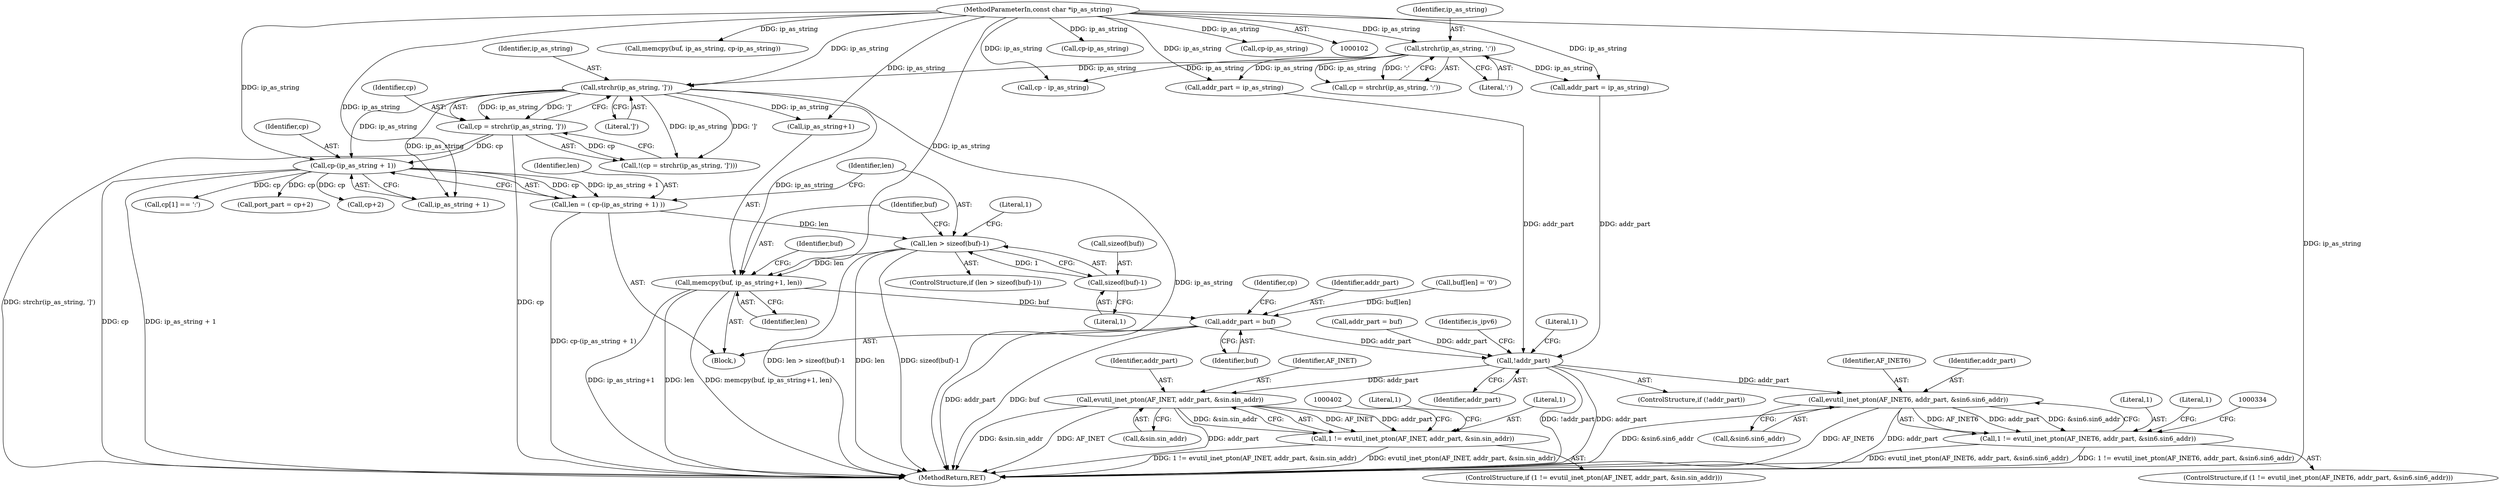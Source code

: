 digraph "0_libevent_329acc18a0768c21ba22522f01a5c7f46cacc4d5@API" {
"1000154" [label="(Call,memcpy(buf, ip_as_string+1, len))"];
"1000103" [label="(MethodParameterIn,const char *ip_as_string)"];
"1000129" [label="(Call,strchr(ip_as_string, ']'))"];
"1000115" [label="(Call,strchr(ip_as_string, ':'))"];
"1000144" [label="(Call,len > sizeof(buf)-1)"];
"1000136" [label="(Call,len = ( cp-(ip_as_string + 1) ))"];
"1000138" [label="(Call,cp-(ip_as_string + 1))"];
"1000127" [label="(Call,cp = strchr(ip_as_string, ']'))"];
"1000146" [label="(Call,sizeof(buf)-1)"];
"1000165" [label="(Call,addr_part = buf)"];
"1000286" [label="(Call,!addr_part)"];
"1000321" [label="(Call,evutil_inet_pton(AF_INET6, addr_part, &sin6.sin6_addr))"];
"1000319" [label="(Call,1 != evutil_inet_pton(AF_INET6, addr_part, &sin6.sin6_addr))"];
"1000389" [label="(Call,evutil_inet_pton(AF_INET, addr_part, &sin.sin_addr))"];
"1000387" [label="(Call,1 != evutil_inet_pton(AF_INET, addr_part, &sin.sin_addr))"];
"1000169" [label="(Call,cp[1] == ':')"];
"1000174" [label="(Call,port_part = cp+2)"];
"1000392" [label="(Call,&sin.sin_addr)"];
"1000199" [label="(Call,addr_part = ip_as_string)"];
"1000113" [label="(Call,cp = strchr(ip_as_string, ':'))"];
"1000115" [label="(Call,strchr(ip_as_string, ':'))"];
"1000227" [label="(Call,memcpy(buf, ip_as_string, cp-ip_as_string))"];
"1000126" [label="(Call,!(cp = strchr(ip_as_string, ']')))"];
"1000387" [label="(Call,1 != evutil_inet_pton(AF_INET, addr_part, &sin.sin_addr))"];
"1000160" [label="(Call,buf[len] = '\0')"];
"1000322" [label="(Identifier,AF_INET6)"];
"1000324" [label="(Call,&sin6.sin6_addr)"];
"1000398" [label="(Literal,1)"];
"1000146" [label="(Call,sizeof(buf)-1)"];
"1000290" [label="(Literal,1)"];
"1000388" [label="(Literal,1)"];
"1000319" [label="(Call,1 != evutil_inet_pton(AF_INET6, addr_part, &sin6.sin6_addr))"];
"1000123" [label="(Block,)"];
"1000147" [label="(Call,sizeof(buf))"];
"1000144" [label="(Call,len > sizeof(buf)-1)"];
"1000156" [label="(Call,ip_as_string+1)"];
"1000138" [label="(Call,cp-(ip_as_string + 1))"];
"1000240" [label="(Call,addr_part = buf)"];
"1000214" [label="(Call,cp - ip_as_string)"];
"1000143" [label="(ControlStructure,if (len > sizeof(buf)-1))"];
"1000155" [label="(Identifier,buf)"];
"1000130" [label="(Identifier,ip_as_string)"];
"1000149" [label="(Literal,1)"];
"1000171" [label="(Identifier,cp)"];
"1000162" [label="(Identifier,buf)"];
"1000286" [label="(Call,!addr_part)"];
"1000285" [label="(ControlStructure,if (!addr_part))"];
"1000386" [label="(ControlStructure,if (1 != evutil_inet_pton(AF_INET, addr_part, &sin.sin_addr)))"];
"1000428" [label="(MethodReturn,RET)"];
"1000165" [label="(Call,addr_part = buf)"];
"1000287" [label="(Identifier,addr_part)"];
"1000140" [label="(Call,ip_as_string + 1)"];
"1000137" [label="(Identifier,len)"];
"1000116" [label="(Identifier,ip_as_string)"];
"1000230" [label="(Call,cp-ip_as_string)"];
"1000250" [label="(Call,addr_part = ip_as_string)"];
"1000390" [label="(Identifier,AF_INET)"];
"1000153" [label="(Literal,1)"];
"1000159" [label="(Identifier,len)"];
"1000103" [label="(MethodParameterIn,const char *ip_as_string)"];
"1000166" [label="(Identifier,addr_part)"];
"1000136" [label="(Call,len = ( cp-(ip_as_string + 1) ))"];
"1000117" [label="(Literal,':')"];
"1000176" [label="(Call,cp+2)"];
"1000139" [label="(Identifier,cp)"];
"1000129" [label="(Call,strchr(ip_as_string, ']'))"];
"1000323" [label="(Identifier,addr_part)"];
"1000320" [label="(Literal,1)"];
"1000330" [label="(Literal,1)"];
"1000321" [label="(Call,evutil_inet_pton(AF_INET6, addr_part, &sin6.sin6_addr))"];
"1000145" [label="(Identifier,len)"];
"1000318" [label="(ControlStructure,if (1 != evutil_inet_pton(AF_INET6, addr_part, &sin6.sin6_addr)))"];
"1000389" [label="(Call,evutil_inet_pton(AF_INET, addr_part, &sin.sin_addr))"];
"1000127" [label="(Call,cp = strchr(ip_as_string, ']'))"];
"1000236" [label="(Call,cp-ip_as_string)"];
"1000131" [label="(Literal,']')"];
"1000128" [label="(Identifier,cp)"];
"1000154" [label="(Call,memcpy(buf, ip_as_string+1, len))"];
"1000292" [label="(Identifier,is_ipv6)"];
"1000167" [label="(Identifier,buf)"];
"1000391" [label="(Identifier,addr_part)"];
"1000154" -> "1000123"  [label="AST: "];
"1000154" -> "1000159"  [label="CFG: "];
"1000155" -> "1000154"  [label="AST: "];
"1000156" -> "1000154"  [label="AST: "];
"1000159" -> "1000154"  [label="AST: "];
"1000162" -> "1000154"  [label="CFG: "];
"1000154" -> "1000428"  [label="DDG: len"];
"1000154" -> "1000428"  [label="DDG: memcpy(buf, ip_as_string+1, len)"];
"1000154" -> "1000428"  [label="DDG: ip_as_string+1"];
"1000103" -> "1000154"  [label="DDG: ip_as_string"];
"1000129" -> "1000154"  [label="DDG: ip_as_string"];
"1000144" -> "1000154"  [label="DDG: len"];
"1000154" -> "1000165"  [label="DDG: buf"];
"1000103" -> "1000102"  [label="AST: "];
"1000103" -> "1000428"  [label="DDG: ip_as_string"];
"1000103" -> "1000115"  [label="DDG: ip_as_string"];
"1000103" -> "1000129"  [label="DDG: ip_as_string"];
"1000103" -> "1000138"  [label="DDG: ip_as_string"];
"1000103" -> "1000140"  [label="DDG: ip_as_string"];
"1000103" -> "1000156"  [label="DDG: ip_as_string"];
"1000103" -> "1000199"  [label="DDG: ip_as_string"];
"1000103" -> "1000214"  [label="DDG: ip_as_string"];
"1000103" -> "1000227"  [label="DDG: ip_as_string"];
"1000103" -> "1000230"  [label="DDG: ip_as_string"];
"1000103" -> "1000236"  [label="DDG: ip_as_string"];
"1000103" -> "1000250"  [label="DDG: ip_as_string"];
"1000129" -> "1000127"  [label="AST: "];
"1000129" -> "1000131"  [label="CFG: "];
"1000130" -> "1000129"  [label="AST: "];
"1000131" -> "1000129"  [label="AST: "];
"1000127" -> "1000129"  [label="CFG: "];
"1000129" -> "1000428"  [label="DDG: ip_as_string"];
"1000129" -> "1000126"  [label="DDG: ip_as_string"];
"1000129" -> "1000126"  [label="DDG: ']'"];
"1000129" -> "1000127"  [label="DDG: ip_as_string"];
"1000129" -> "1000127"  [label="DDG: ']'"];
"1000115" -> "1000129"  [label="DDG: ip_as_string"];
"1000129" -> "1000138"  [label="DDG: ip_as_string"];
"1000129" -> "1000140"  [label="DDG: ip_as_string"];
"1000129" -> "1000156"  [label="DDG: ip_as_string"];
"1000115" -> "1000113"  [label="AST: "];
"1000115" -> "1000117"  [label="CFG: "];
"1000116" -> "1000115"  [label="AST: "];
"1000117" -> "1000115"  [label="AST: "];
"1000113" -> "1000115"  [label="CFG: "];
"1000115" -> "1000113"  [label="DDG: ip_as_string"];
"1000115" -> "1000113"  [label="DDG: ':'"];
"1000115" -> "1000199"  [label="DDG: ip_as_string"];
"1000115" -> "1000214"  [label="DDG: ip_as_string"];
"1000115" -> "1000250"  [label="DDG: ip_as_string"];
"1000144" -> "1000143"  [label="AST: "];
"1000144" -> "1000146"  [label="CFG: "];
"1000145" -> "1000144"  [label="AST: "];
"1000146" -> "1000144"  [label="AST: "];
"1000153" -> "1000144"  [label="CFG: "];
"1000155" -> "1000144"  [label="CFG: "];
"1000144" -> "1000428"  [label="DDG: len > sizeof(buf)-1"];
"1000144" -> "1000428"  [label="DDG: len"];
"1000144" -> "1000428"  [label="DDG: sizeof(buf)-1"];
"1000136" -> "1000144"  [label="DDG: len"];
"1000146" -> "1000144"  [label="DDG: 1"];
"1000136" -> "1000123"  [label="AST: "];
"1000136" -> "1000138"  [label="CFG: "];
"1000137" -> "1000136"  [label="AST: "];
"1000138" -> "1000136"  [label="AST: "];
"1000145" -> "1000136"  [label="CFG: "];
"1000136" -> "1000428"  [label="DDG: cp-(ip_as_string + 1)"];
"1000138" -> "1000136"  [label="DDG: cp"];
"1000138" -> "1000136"  [label="DDG: ip_as_string + 1"];
"1000138" -> "1000140"  [label="CFG: "];
"1000139" -> "1000138"  [label="AST: "];
"1000140" -> "1000138"  [label="AST: "];
"1000138" -> "1000428"  [label="DDG: cp"];
"1000138" -> "1000428"  [label="DDG: ip_as_string + 1"];
"1000127" -> "1000138"  [label="DDG: cp"];
"1000138" -> "1000169"  [label="DDG: cp"];
"1000138" -> "1000174"  [label="DDG: cp"];
"1000138" -> "1000176"  [label="DDG: cp"];
"1000127" -> "1000126"  [label="AST: "];
"1000128" -> "1000127"  [label="AST: "];
"1000126" -> "1000127"  [label="CFG: "];
"1000127" -> "1000428"  [label="DDG: strchr(ip_as_string, ']')"];
"1000127" -> "1000428"  [label="DDG: cp"];
"1000127" -> "1000126"  [label="DDG: cp"];
"1000146" -> "1000149"  [label="CFG: "];
"1000147" -> "1000146"  [label="AST: "];
"1000149" -> "1000146"  [label="AST: "];
"1000165" -> "1000123"  [label="AST: "];
"1000165" -> "1000167"  [label="CFG: "];
"1000166" -> "1000165"  [label="AST: "];
"1000167" -> "1000165"  [label="AST: "];
"1000171" -> "1000165"  [label="CFG: "];
"1000165" -> "1000428"  [label="DDG: addr_part"];
"1000165" -> "1000428"  [label="DDG: buf"];
"1000160" -> "1000165"  [label="DDG: buf[len]"];
"1000165" -> "1000286"  [label="DDG: addr_part"];
"1000286" -> "1000285"  [label="AST: "];
"1000286" -> "1000287"  [label="CFG: "];
"1000287" -> "1000286"  [label="AST: "];
"1000290" -> "1000286"  [label="CFG: "];
"1000292" -> "1000286"  [label="CFG: "];
"1000286" -> "1000428"  [label="DDG: !addr_part"];
"1000286" -> "1000428"  [label="DDG: addr_part"];
"1000250" -> "1000286"  [label="DDG: addr_part"];
"1000199" -> "1000286"  [label="DDG: addr_part"];
"1000240" -> "1000286"  [label="DDG: addr_part"];
"1000286" -> "1000321"  [label="DDG: addr_part"];
"1000286" -> "1000389"  [label="DDG: addr_part"];
"1000321" -> "1000319"  [label="AST: "];
"1000321" -> "1000324"  [label="CFG: "];
"1000322" -> "1000321"  [label="AST: "];
"1000323" -> "1000321"  [label="AST: "];
"1000324" -> "1000321"  [label="AST: "];
"1000319" -> "1000321"  [label="CFG: "];
"1000321" -> "1000428"  [label="DDG: &sin6.sin6_addr"];
"1000321" -> "1000428"  [label="DDG: AF_INET6"];
"1000321" -> "1000428"  [label="DDG: addr_part"];
"1000321" -> "1000319"  [label="DDG: AF_INET6"];
"1000321" -> "1000319"  [label="DDG: addr_part"];
"1000321" -> "1000319"  [label="DDG: &sin6.sin6_addr"];
"1000319" -> "1000318"  [label="AST: "];
"1000320" -> "1000319"  [label="AST: "];
"1000330" -> "1000319"  [label="CFG: "];
"1000334" -> "1000319"  [label="CFG: "];
"1000319" -> "1000428"  [label="DDG: 1 != evutil_inet_pton(AF_INET6, addr_part, &sin6.sin6_addr)"];
"1000319" -> "1000428"  [label="DDG: evutil_inet_pton(AF_INET6, addr_part, &sin6.sin6_addr)"];
"1000389" -> "1000387"  [label="AST: "];
"1000389" -> "1000392"  [label="CFG: "];
"1000390" -> "1000389"  [label="AST: "];
"1000391" -> "1000389"  [label="AST: "];
"1000392" -> "1000389"  [label="AST: "];
"1000387" -> "1000389"  [label="CFG: "];
"1000389" -> "1000428"  [label="DDG: &sin.sin_addr"];
"1000389" -> "1000428"  [label="DDG: AF_INET"];
"1000389" -> "1000428"  [label="DDG: addr_part"];
"1000389" -> "1000387"  [label="DDG: AF_INET"];
"1000389" -> "1000387"  [label="DDG: addr_part"];
"1000389" -> "1000387"  [label="DDG: &sin.sin_addr"];
"1000387" -> "1000386"  [label="AST: "];
"1000388" -> "1000387"  [label="AST: "];
"1000398" -> "1000387"  [label="CFG: "];
"1000402" -> "1000387"  [label="CFG: "];
"1000387" -> "1000428"  [label="DDG: evutil_inet_pton(AF_INET, addr_part, &sin.sin_addr)"];
"1000387" -> "1000428"  [label="DDG: 1 != evutil_inet_pton(AF_INET, addr_part, &sin.sin_addr)"];
}
